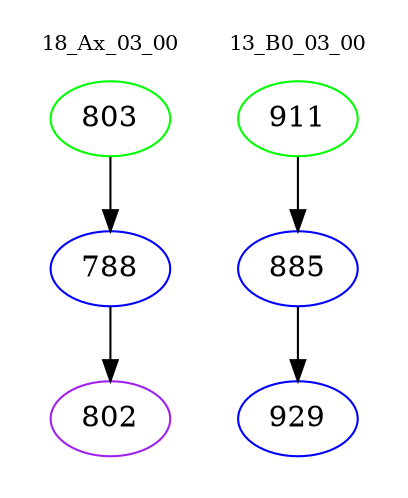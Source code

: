 digraph{
subgraph cluster_0 {
color = white
label = "18_Ax_03_00";
fontsize=10;
T0_803 [label="803", color="green"]
T0_803 -> T0_788 [color="black"]
T0_788 [label="788", color="blue"]
T0_788 -> T0_802 [color="black"]
T0_802 [label="802", color="purple"]
}
subgraph cluster_1 {
color = white
label = "13_B0_03_00";
fontsize=10;
T1_911 [label="911", color="green"]
T1_911 -> T1_885 [color="black"]
T1_885 [label="885", color="blue"]
T1_885 -> T1_929 [color="black"]
T1_929 [label="929", color="blue"]
}
}
